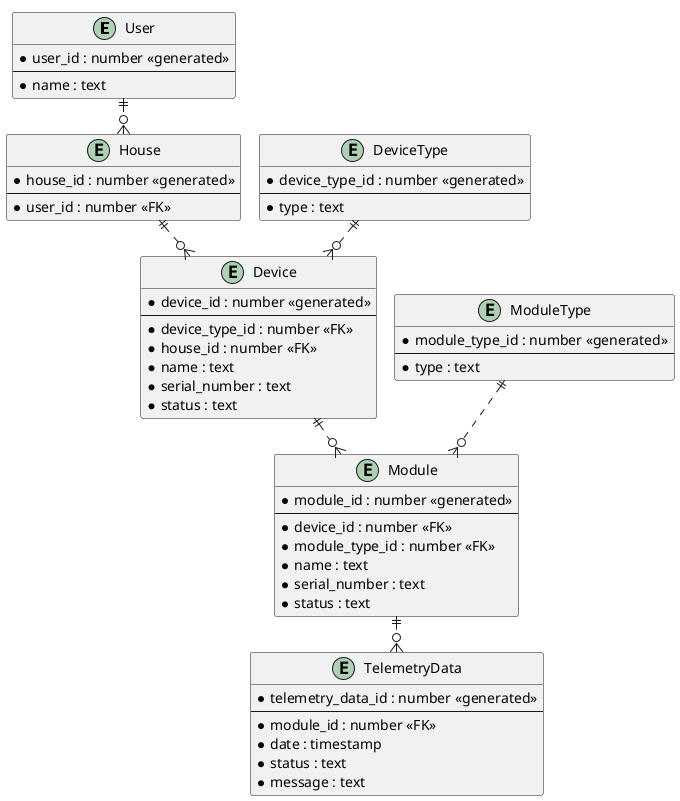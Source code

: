 @startuml
!pragma layout smetana
' hide the spot
' hide circle

' avoid problems with angled crows feet
skinparam linetype ortho

entity "User" as user {
  *user_id : number <<generated>>
  --
  *name : text
}

entity "House" as house {
  *house_id : number <<generated>>
  --
  *user_id : number <<FK>>
}

entity "DeviceType" as device_type {
  *device_type_id : number <<generated>>
  --
  *type : text
}

entity "ModuleType" as module_type {
  *module_type_id : number <<generated>>
  --
  *type : text
}

entity "Device" as device {
  *device_id : number <<generated>>
  --
  *device_type_id : number <<FK>>
  *house_id : number <<FK>>
  *name : text
  *serial_number : text
  *status : text
}

entity "Module" as module {
  *module_id : number <<generated>>
  --
  *device_id : number <<FK>>
  *module_type_id : number <<FK>>
  *name : text
  *serial_number : text
  *status : text
}

entity "TelemetryData" as telemetry_data {
  *telemetry_data_id : number <<generated>>
  --
  *module_id : number <<FK>>
  *date : timestamp
  *status : text
  *message : text
}

user ||..o{ house
house ||..o{ device
device_type ||..o{ device
device ||..o{ module
module_type ||..o{ module
module ||..o{ telemetry_data

@enduml